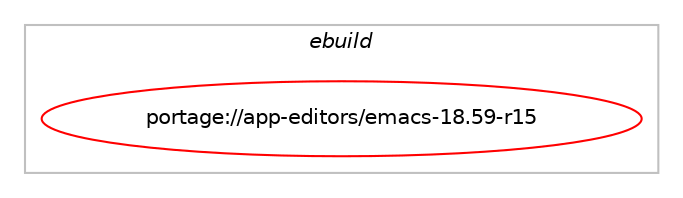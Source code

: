 digraph prolog {

# *************
# Graph options
# *************

newrank=true;
concentrate=true;
compound=true;
graph [rankdir=LR,fontname=Helvetica,fontsize=10,ranksep=1.5];#, ranksep=2.5, nodesep=0.2];
edge  [arrowhead=vee];
node  [fontname=Helvetica,fontsize=10];

# **********
# The ebuild
# **********

subgraph cluster_leftcol {
color=gray;
label=<<i>ebuild</i>>;
id [label="portage://app-editors/emacs-18.59-r15", color=red, width=4, href="../app-editors/emacs-18.59-r15.svg"];
}

# ****************
# The dependencies
# ****************

subgraph cluster_midcol {
color=gray;
label=<<i>dependencies</i>>;
subgraph cluster_compile {
fillcolor="#eeeeee";
style=filled;
label=<<i>compile</i>>;
# *** BEGIN UNKNOWN DEPENDENCY TYPE (TODO) ***
# id -> equal(use_conditional_group(positive,amd64,portage://app-editors/emacs-18.59-r15,[use_conditional_group(positive,abi_x86_x32,portage://app-editors/emacs-18.59-r15,[package_dependency(portage://app-editors/emacs-18.59-r15,install,no,sys-libs,ncurses,greaterequal,[5.9,,-r3,5.9-r3],[slot(0),equal],[use(optenable(abi_x86_x32),negative)])]),use_conditional_group(negative,abi_x86_x32,portage://app-editors/emacs-18.59-r15,[package_dependency(portage://app-editors/emacs-18.59-r15,install,no,sys-libs,ncurses,greaterequal,[5.9,,-r3,5.9-r3],[slot(0),equal],[use(enable(abi_x86_32),negative)])])]))
# *** END UNKNOWN DEPENDENCY TYPE (TODO) ***

# *** BEGIN UNKNOWN DEPENDENCY TYPE (TODO) ***
# id -> equal(use_conditional_group(positive,gui,portage://app-editors/emacs-18.59-r15,[package_dependency(portage://app-editors/emacs-18.59-r15,install,no,x11-base,xorg-proto,none,[,,],[],[]),package_dependency(portage://app-editors/emacs-18.59-r15,install,no,x11-misc,xbitmaps,none,[,,],[],[])]))
# *** END UNKNOWN DEPENDENCY TYPE (TODO) ***

# *** BEGIN UNKNOWN DEPENDENCY TYPE (TODO) ***
# id -> equal(use_conditional_group(positive,gui,portage://app-editors/emacs-18.59-r15,[package_dependency(portage://app-editors/emacs-18.59-r15,install,no,x11-libs,libX11,none,[,,],[],[])]))
# *** END UNKNOWN DEPENDENCY TYPE (TODO) ***

# *** BEGIN UNKNOWN DEPENDENCY TYPE (TODO) ***
# id -> equal(package_dependency(portage://app-editors/emacs-18.59-r15,install,no,sys-libs,ncurses,none,[,,],[slot(0),equal],[]))
# *** END UNKNOWN DEPENDENCY TYPE (TODO) ***

}
subgraph cluster_compileandrun {
fillcolor="#eeeeee";
style=filled;
label=<<i>compile and run</i>>;
}
subgraph cluster_run {
fillcolor="#eeeeee";
style=filled;
label=<<i>run</i>>;
# *** BEGIN UNKNOWN DEPENDENCY TYPE (TODO) ***
# id -> equal(use_conditional_group(positive,amd64,portage://app-editors/emacs-18.59-r15,[use_conditional_group(positive,abi_x86_x32,portage://app-editors/emacs-18.59-r15,[package_dependency(portage://app-editors/emacs-18.59-r15,run,no,sys-libs,ncurses,greaterequal,[5.9,,-r3,5.9-r3],[slot(0),equal],[use(optenable(abi_x86_x32),negative)])]),use_conditional_group(negative,abi_x86_x32,portage://app-editors/emacs-18.59-r15,[package_dependency(portage://app-editors/emacs-18.59-r15,run,no,sys-libs,ncurses,greaterequal,[5.9,,-r3,5.9-r3],[slot(0),equal],[use(enable(abi_x86_32),negative)])])]))
# *** END UNKNOWN DEPENDENCY TYPE (TODO) ***

# *** BEGIN UNKNOWN DEPENDENCY TYPE (TODO) ***
# id -> equal(use_conditional_group(positive,gui,portage://app-editors/emacs-18.59-r15,[package_dependency(portage://app-editors/emacs-18.59-r15,run,no,x11-libs,libX11,none,[,,],[],[])]))
# *** END UNKNOWN DEPENDENCY TYPE (TODO) ***

# *** BEGIN UNKNOWN DEPENDENCY TYPE (TODO) ***
# id -> equal(package_dependency(portage://app-editors/emacs-18.59-r15,run,no,app-eselect,eselect-emacs,none,[,,],[],[]))
# *** END UNKNOWN DEPENDENCY TYPE (TODO) ***

# *** BEGIN UNKNOWN DEPENDENCY TYPE (TODO) ***
# id -> equal(package_dependency(portage://app-editors/emacs-18.59-r15,run,no,sys-libs,ncurses,none,[,,],[slot(0),equal],[]))
# *** END UNKNOWN DEPENDENCY TYPE (TODO) ***

}
}

# **************
# The candidates
# **************

subgraph cluster_choices {
rank=same;
color=gray;
label=<<i>candidates</i>>;

}

}
